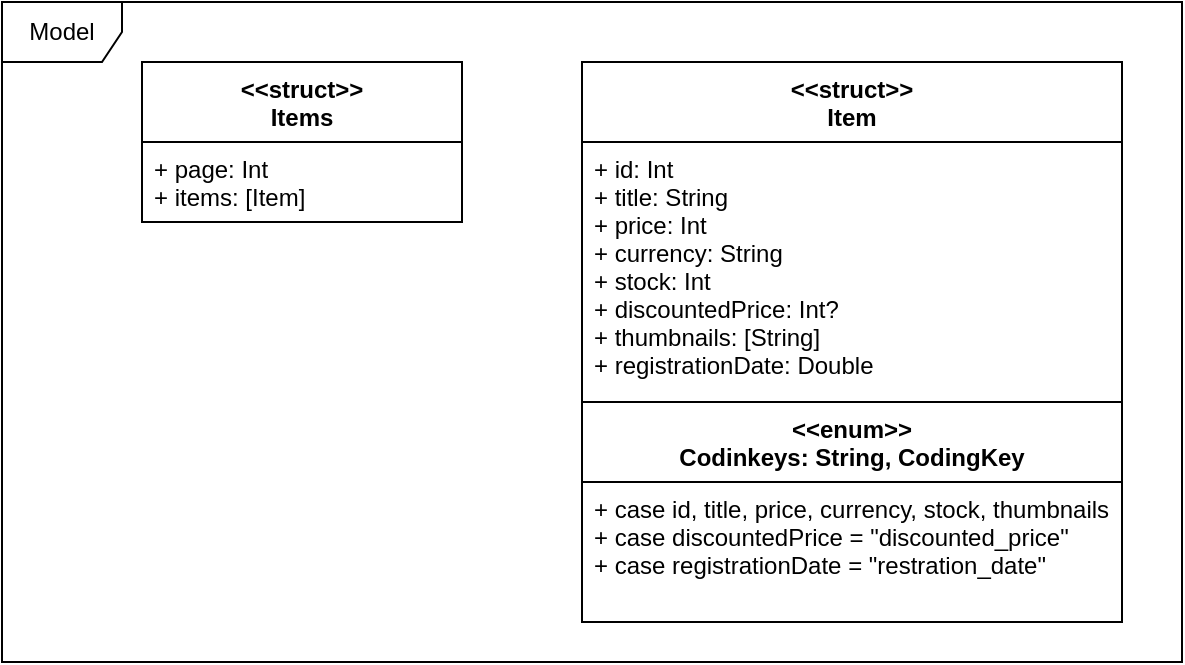 <mxfile version="13.9.9" type="device"><diagram id="dPl1RQERpSri33Eot_9K" name="페이지-1"><mxGraphModel dx="1332" dy="877" grid="1" gridSize="10" guides="1" tooltips="1" connect="1" arrows="1" fold="1" page="1" pageScale="1" pageWidth="827" pageHeight="1169" math="0" shadow="0"><root><mxCell id="0"/><mxCell id="1" parent="0"/><mxCell id="IjqDgPcQbLRtlVn5SrSC-1" value="&lt;&lt;struct&gt;&gt;&#10;Items" style="swimlane;fontStyle=1;align=center;verticalAlign=top;childLayout=stackLayout;horizontal=1;startSize=40;horizontalStack=0;resizeParent=1;resizeParentMax=0;resizeLast=0;collapsible=1;marginBottom=0;" vertex="1" parent="1"><mxGeometry x="90" y="200" width="160" height="80" as="geometry"/></mxCell><mxCell id="IjqDgPcQbLRtlVn5SrSC-2" value="+ page: Int&#10;+ items: [Item]" style="text;strokeColor=none;fillColor=none;align=left;verticalAlign=top;spacingLeft=4;spacingRight=4;overflow=hidden;rotatable=0;points=[[0,0.5],[1,0.5]];portConstraint=eastwest;" vertex="1" parent="IjqDgPcQbLRtlVn5SrSC-1"><mxGeometry y="40" width="160" height="40" as="geometry"/></mxCell><mxCell id="IjqDgPcQbLRtlVn5SrSC-5" value="&lt;&lt;struct&gt;&gt;&#10;Item" style="swimlane;fontStyle=1;align=center;verticalAlign=top;childLayout=stackLayout;horizontal=1;startSize=40;horizontalStack=0;resizeParent=1;resizeParentMax=0;resizeLast=0;collapsible=1;marginBottom=0;" vertex="1" parent="1"><mxGeometry x="310" y="200" width="270" height="280" as="geometry"/></mxCell><mxCell id="IjqDgPcQbLRtlVn5SrSC-6" value="+ id: Int&#10;+ title: String&#10;+ price: Int&#10;+ currency: String&#10;+ stock: Int&#10;+ discountedPrice: Int?&#10;+ thumbnails: [String]&#10;+ registrationDate: Double&#10;" style="text;strokeColor=none;fillColor=none;align=left;verticalAlign=top;spacingLeft=4;spacingRight=4;overflow=hidden;rotatable=0;points=[[0,0.5],[1,0.5]];portConstraint=eastwest;" vertex="1" parent="IjqDgPcQbLRtlVn5SrSC-5"><mxGeometry y="40" width="270" height="130" as="geometry"/></mxCell><mxCell id="IjqDgPcQbLRtlVn5SrSC-10" value="&lt;&lt;enum&gt;&gt;&#10;Codinkeys: String, CodingKey" style="swimlane;fontStyle=1;align=center;verticalAlign=top;childLayout=stackLayout;horizontal=1;startSize=40;horizontalStack=0;resizeParent=1;resizeParentMax=0;resizeLast=0;collapsible=1;marginBottom=0;" vertex="1" parent="IjqDgPcQbLRtlVn5SrSC-5"><mxGeometry y="170" width="270" height="110" as="geometry"/></mxCell><mxCell id="IjqDgPcQbLRtlVn5SrSC-11" value="+ case id, title, price, currency, stock, thumbnails&#10;+ case discountedPrice = &quot;discounted_price&quot;&#10;+ case registrationDate = &quot;restration_date&quot;&#10;" style="text;strokeColor=none;fillColor=none;align=left;verticalAlign=top;spacingLeft=4;spacingRight=4;overflow=hidden;rotatable=0;points=[[0,0.5],[1,0.5]];portConstraint=eastwest;" vertex="1" parent="IjqDgPcQbLRtlVn5SrSC-10"><mxGeometry y="40" width="270" height="70" as="geometry"/></mxCell><mxCell id="IjqDgPcQbLRtlVn5SrSC-14" value="Model" style="shape=umlFrame;whiteSpace=wrap;html=1;" vertex="1" parent="1"><mxGeometry x="20" y="170" width="590" height="330" as="geometry"/></mxCell></root></mxGraphModel></diagram></mxfile>